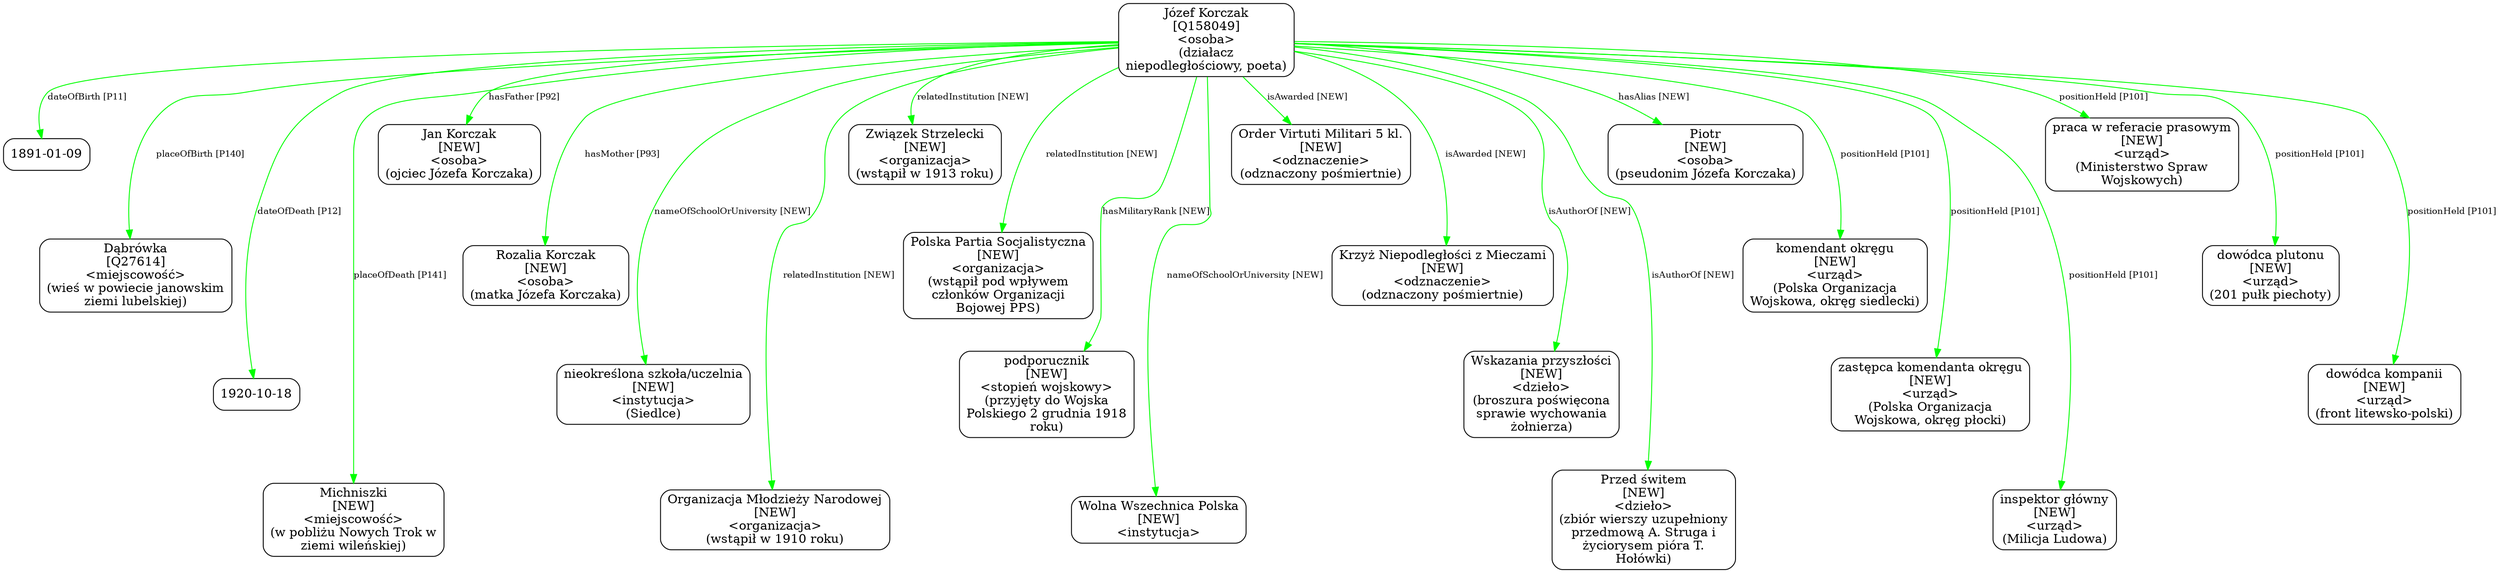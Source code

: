 digraph {
	node [shape=box,
		style=rounded
	];
	edge [fontsize=10];
	"Józef Korczak
[Q158049]
<osoba>
(działacz
niepodległościowy, poeta)"	[color=black,
		label="Józef Korczak
[Q158049]
<osoba>
(działacz
niepodległościowy, poeta)"];
	"Józef Korczak
[Q158049]
<osoba>
(działacz
niepodległościowy, poeta)" -> "1891-01-09"	[color=green,
		label="dateOfBirth [P11]",
		minlen=1];
	"Józef Korczak
[Q158049]
<osoba>
(działacz
niepodległościowy, poeta)" -> "Dąbrówka
[Q27614]
<miejscowość>
(wieś w powiecie janowskim
ziemi lubelskiej)"	[color=green,
		label="placeOfBirth [P140]",
		minlen=2];
	"Józef Korczak
[Q158049]
<osoba>
(działacz
niepodległościowy, poeta)" -> "1920-10-18"	[color=green,
		label="dateOfDeath [P12]",
		minlen=3];
	"Józef Korczak
[Q158049]
<osoba>
(działacz
niepodległościowy, poeta)" -> "Michniszki
[NEW]
<miejscowość>
(w pobliżu Nowych Trok w
ziemi wileńskiej)"	[color=green,
		label="placeOfDeath [P141]",
		minlen=4];
	"Józef Korczak
[Q158049]
<osoba>
(działacz
niepodległościowy, poeta)" -> "Jan Korczak
[NEW]
<osoba>
(ojciec Józefa Korczaka)"	[color=green,
		label="hasFather [P92]",
		minlen=1];
	"Józef Korczak
[Q158049]
<osoba>
(działacz
niepodległościowy, poeta)" -> "Rozalia Korczak
[NEW]
<osoba>
(matka Józefa Korczaka)"	[color=green,
		label="hasMother [P93]",
		minlen=2];
	"Józef Korczak
[Q158049]
<osoba>
(działacz
niepodległościowy, poeta)" -> "nieokreślona szkoła/uczelnia
[NEW]
<instytucja>
(Siedlce)"	[color=green,
		label="nameOfSchoolOrUniversity [NEW]",
		minlen=3];
	"Józef Korczak
[Q158049]
<osoba>
(działacz
niepodległościowy, poeta)" -> "Organizacja Młodzieży Narodowej
[NEW]
<organizacja>
(wstąpił w 1910 roku)"	[color=green,
		label="relatedInstitution [NEW]",
		minlen=4];
	"Józef Korczak
[Q158049]
<osoba>
(działacz
niepodległościowy, poeta)" -> "Związek Strzelecki
[NEW]
<organizacja>
(wstąpił w 1913 roku)"	[color=green,
		label="relatedInstitution [NEW]",
		minlen=1];
	"Józef Korczak
[Q158049]
<osoba>
(działacz
niepodległościowy, poeta)" -> "Polska Partia Socjalistyczna
[NEW]
<organizacja>
(wstąpił pod wpływem
członków Organizacji
Bojowej PPS)"	[color=green,
		label="relatedInstitution [NEW]",
		minlen=2];
	"Józef Korczak
[Q158049]
<osoba>
(działacz
niepodległościowy, poeta)" -> "podporucznik
[NEW]
<stopień wojskowy>
(przyjęty do Wojska
Polskiego 2 grudnia 1918
roku)"	[color=green,
		label="hasMilitaryRank [NEW]",
		minlen=3];
	"Józef Korczak
[Q158049]
<osoba>
(działacz
niepodległościowy, poeta)" -> "Wolna Wszechnica Polska
[NEW]
<instytucja>"	[color=green,
		label="nameOfSchoolOrUniversity [NEW]",
		minlen=4];
	"Józef Korczak
[Q158049]
<osoba>
(działacz
niepodległościowy, poeta)" -> "Order Virtuti Militari 5 kl.
[NEW]
<odznaczenie>
(odznaczony pośmiertnie)"	[color=green,
		label="isAwarded [NEW]",
		minlen=1];
	"Józef Korczak
[Q158049]
<osoba>
(działacz
niepodległościowy, poeta)" -> "Krzyż Niepodległości z Mieczami
[NEW]
<odznaczenie>
(odznaczony pośmiertnie)"	[color=green,
		label="isAwarded [NEW]",
		minlen=2];
	"Józef Korczak
[Q158049]
<osoba>
(działacz
niepodległościowy, poeta)" -> "Wskazania przyszłości
[NEW]
<dzieło>
(broszura poświęcona
sprawie wychowania
żołnierza)"	[color=green,
		label="isAuthorOf [NEW]",
		minlen=3];
	"Józef Korczak
[Q158049]
<osoba>
(działacz
niepodległościowy, poeta)" -> "Przed świtem
[NEW]
<dzieło>
(zbiór wierszy uzupełniony
przedmową A. Struga i
życiorysem pióra T.
Hołówki)"	[color=green,
		label="isAuthorOf [NEW]",
		minlen=4];
	"Józef Korczak
[Q158049]
<osoba>
(działacz
niepodległościowy, poeta)" -> "Piotr
[NEW]
<osoba>
(pseudonim Józefa Korczaka)"	[color=green,
		label="hasAlias [NEW]",
		minlen=1];
	"Józef Korczak
[Q158049]
<osoba>
(działacz
niepodległościowy, poeta)" -> "komendant okręgu
[NEW]
<urząd>
(Polska Organizacja
Wojskowa, okręg siedlecki)"	[color=green,
		label="positionHeld [P101]",
		minlen=2];
	"Józef Korczak
[Q158049]
<osoba>
(działacz
niepodległościowy, poeta)" -> "zastępca komendanta okręgu
[NEW]
<urząd>
(Polska Organizacja
Wojskowa, okręg płocki)"	[color=green,
		label="positionHeld [P101]",
		minlen=3];
	"Józef Korczak
[Q158049]
<osoba>
(działacz
niepodległościowy, poeta)" -> "inspektor główny
[NEW]
<urząd>
(Milicja Ludowa)"	[color=green,
		label="positionHeld [P101]",
		minlen=4];
	"Józef Korczak
[Q158049]
<osoba>
(działacz
niepodległościowy, poeta)" -> "praca w referacie prasowym
[NEW]
<urząd>
(Ministerstwo Spraw
Wojskowych)"	[color=green,
		label="positionHeld [P101]",
		minlen=1];
	"Józef Korczak
[Q158049]
<osoba>
(działacz
niepodległościowy, poeta)" -> "dowódca plutonu
[NEW]
<urząd>
(201 pułk piechoty)"	[color=green,
		label="positionHeld [P101]",
		minlen=2];
	"Józef Korczak
[Q158049]
<osoba>
(działacz
niepodległościowy, poeta)" -> "dowódca kompanii
[NEW]
<urząd>
(front litewsko-polski)"	[color=green,
		label="positionHeld [P101]",
		minlen=3];
}
